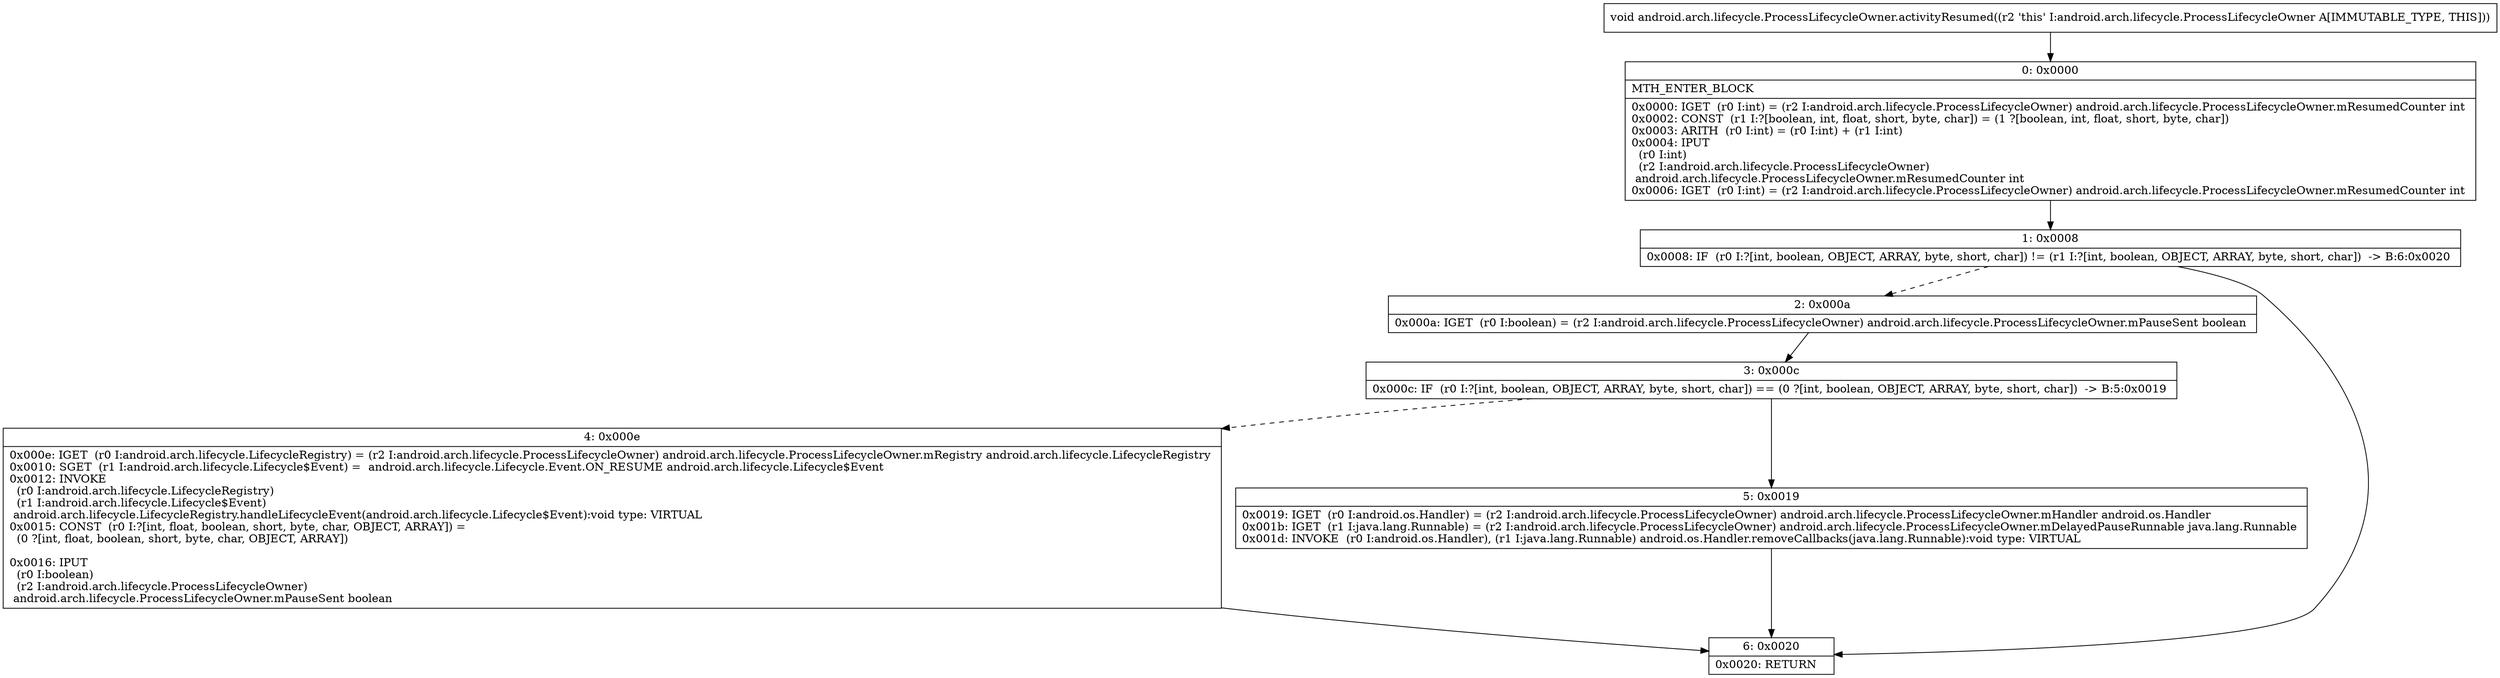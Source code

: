digraph "CFG forandroid.arch.lifecycle.ProcessLifecycleOwner.activityResumed()V" {
Node_0 [shape=record,label="{0\:\ 0x0000|MTH_ENTER_BLOCK\l|0x0000: IGET  (r0 I:int) = (r2 I:android.arch.lifecycle.ProcessLifecycleOwner) android.arch.lifecycle.ProcessLifecycleOwner.mResumedCounter int \l0x0002: CONST  (r1 I:?[boolean, int, float, short, byte, char]) = (1 ?[boolean, int, float, short, byte, char]) \l0x0003: ARITH  (r0 I:int) = (r0 I:int) + (r1 I:int) \l0x0004: IPUT  \l  (r0 I:int)\l  (r2 I:android.arch.lifecycle.ProcessLifecycleOwner)\l android.arch.lifecycle.ProcessLifecycleOwner.mResumedCounter int \l0x0006: IGET  (r0 I:int) = (r2 I:android.arch.lifecycle.ProcessLifecycleOwner) android.arch.lifecycle.ProcessLifecycleOwner.mResumedCounter int \l}"];
Node_1 [shape=record,label="{1\:\ 0x0008|0x0008: IF  (r0 I:?[int, boolean, OBJECT, ARRAY, byte, short, char]) != (r1 I:?[int, boolean, OBJECT, ARRAY, byte, short, char])  \-\> B:6:0x0020 \l}"];
Node_2 [shape=record,label="{2\:\ 0x000a|0x000a: IGET  (r0 I:boolean) = (r2 I:android.arch.lifecycle.ProcessLifecycleOwner) android.arch.lifecycle.ProcessLifecycleOwner.mPauseSent boolean \l}"];
Node_3 [shape=record,label="{3\:\ 0x000c|0x000c: IF  (r0 I:?[int, boolean, OBJECT, ARRAY, byte, short, char]) == (0 ?[int, boolean, OBJECT, ARRAY, byte, short, char])  \-\> B:5:0x0019 \l}"];
Node_4 [shape=record,label="{4\:\ 0x000e|0x000e: IGET  (r0 I:android.arch.lifecycle.LifecycleRegistry) = (r2 I:android.arch.lifecycle.ProcessLifecycleOwner) android.arch.lifecycle.ProcessLifecycleOwner.mRegistry android.arch.lifecycle.LifecycleRegistry \l0x0010: SGET  (r1 I:android.arch.lifecycle.Lifecycle$Event) =  android.arch.lifecycle.Lifecycle.Event.ON_RESUME android.arch.lifecycle.Lifecycle$Event \l0x0012: INVOKE  \l  (r0 I:android.arch.lifecycle.LifecycleRegistry)\l  (r1 I:android.arch.lifecycle.Lifecycle$Event)\l android.arch.lifecycle.LifecycleRegistry.handleLifecycleEvent(android.arch.lifecycle.Lifecycle$Event):void type: VIRTUAL \l0x0015: CONST  (r0 I:?[int, float, boolean, short, byte, char, OBJECT, ARRAY]) = \l  (0 ?[int, float, boolean, short, byte, char, OBJECT, ARRAY])\l \l0x0016: IPUT  \l  (r0 I:boolean)\l  (r2 I:android.arch.lifecycle.ProcessLifecycleOwner)\l android.arch.lifecycle.ProcessLifecycleOwner.mPauseSent boolean \l}"];
Node_5 [shape=record,label="{5\:\ 0x0019|0x0019: IGET  (r0 I:android.os.Handler) = (r2 I:android.arch.lifecycle.ProcessLifecycleOwner) android.arch.lifecycle.ProcessLifecycleOwner.mHandler android.os.Handler \l0x001b: IGET  (r1 I:java.lang.Runnable) = (r2 I:android.arch.lifecycle.ProcessLifecycleOwner) android.arch.lifecycle.ProcessLifecycleOwner.mDelayedPauseRunnable java.lang.Runnable \l0x001d: INVOKE  (r0 I:android.os.Handler), (r1 I:java.lang.Runnable) android.os.Handler.removeCallbacks(java.lang.Runnable):void type: VIRTUAL \l}"];
Node_6 [shape=record,label="{6\:\ 0x0020|0x0020: RETURN   \l}"];
MethodNode[shape=record,label="{void android.arch.lifecycle.ProcessLifecycleOwner.activityResumed((r2 'this' I:android.arch.lifecycle.ProcessLifecycleOwner A[IMMUTABLE_TYPE, THIS])) }"];
MethodNode -> Node_0;
Node_0 -> Node_1;
Node_1 -> Node_2[style=dashed];
Node_1 -> Node_6;
Node_2 -> Node_3;
Node_3 -> Node_4[style=dashed];
Node_3 -> Node_5;
Node_4 -> Node_6;
Node_5 -> Node_6;
}

